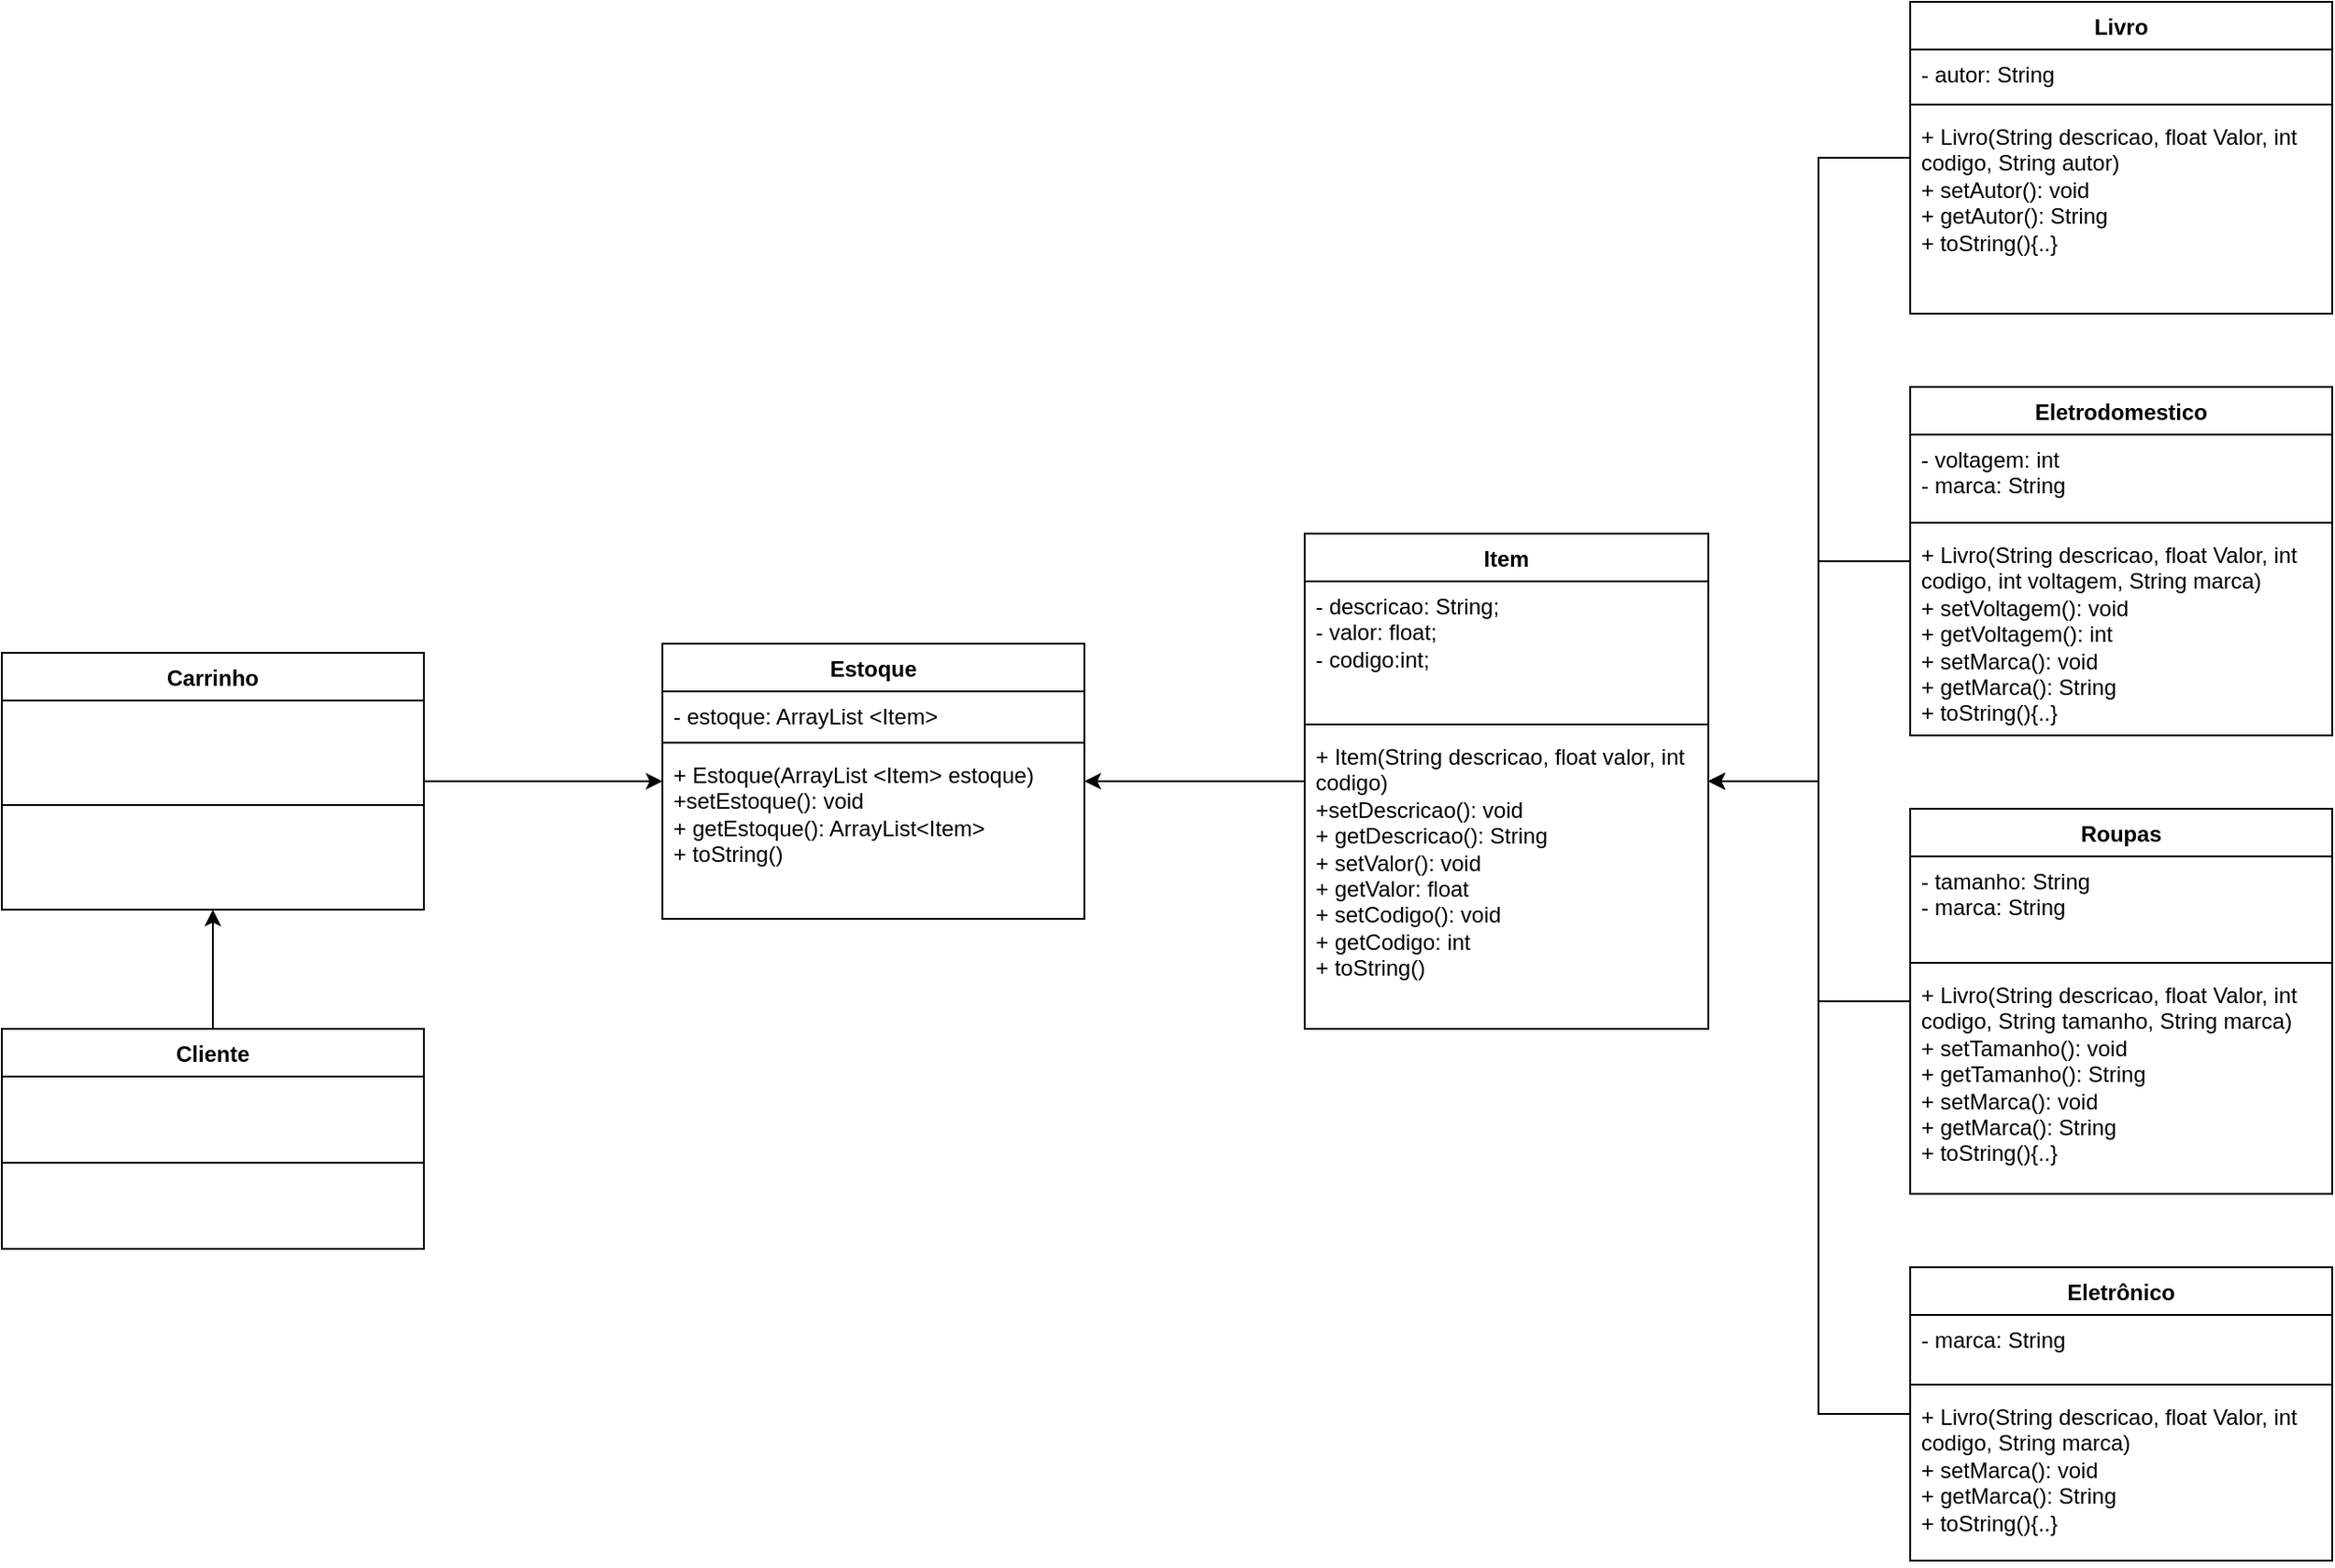 <mxfile version="21.3.7" type="github">
  <diagram name="Página-1" id="ij_7CsFe-NvirslIhq4F">
    <mxGraphModel dx="2226" dy="737" grid="1" gridSize="10" guides="1" tooltips="1" connect="1" arrows="1" fold="1" page="1" pageScale="1" pageWidth="827" pageHeight="1169" math="0" shadow="0">
      <root>
        <mxCell id="0" />
        <mxCell id="1" parent="0" />
        <mxCell id="m3YTVxR1ayb_nRXrgsIL-10" style="edgeStyle=orthogonalEdgeStyle;rounded=0;orthogonalLoop=1;jettySize=auto;html=1;" edge="1" parent="1" source="AnNTpFP7tSi3PjS1PI0E-1" target="AnNTpFP7tSi3PjS1PI0E-5">
          <mxGeometry relative="1" as="geometry">
            <Array as="points">
              <mxPoint x="310" y="125" />
              <mxPoint x="310" y="465" />
            </Array>
          </mxGeometry>
        </mxCell>
        <mxCell id="AnNTpFP7tSi3PjS1PI0E-1" value="Livro" style="swimlane;fontStyle=1;align=center;verticalAlign=top;childLayout=stackLayout;horizontal=1;startSize=26;horizontalStack=0;resizeParent=1;resizeParentMax=0;resizeLast=0;collapsible=1;marginBottom=0;whiteSpace=wrap;html=1;" parent="1" vertex="1">
          <mxGeometry x="360" y="40" width="230" height="170" as="geometry" />
        </mxCell>
        <mxCell id="AnNTpFP7tSi3PjS1PI0E-2" value="- autor: String" style="text;strokeColor=none;fillColor=none;align=left;verticalAlign=top;spacingLeft=4;spacingRight=4;overflow=hidden;rotatable=0;points=[[0,0.5],[1,0.5]];portConstraint=eastwest;whiteSpace=wrap;html=1;" parent="AnNTpFP7tSi3PjS1PI0E-1" vertex="1">
          <mxGeometry y="26" width="230" height="26" as="geometry" />
        </mxCell>
        <mxCell id="AnNTpFP7tSi3PjS1PI0E-3" value="" style="line;strokeWidth=1;fillColor=none;align=left;verticalAlign=middle;spacingTop=-1;spacingLeft=3;spacingRight=3;rotatable=0;labelPosition=right;points=[];portConstraint=eastwest;strokeColor=inherit;" parent="AnNTpFP7tSi3PjS1PI0E-1" vertex="1">
          <mxGeometry y="52" width="230" height="8" as="geometry" />
        </mxCell>
        <mxCell id="AnNTpFP7tSi3PjS1PI0E-4" value="+ Livro(String descricao, float Valor, int codigo, String autor)&lt;br&gt;+ setAutor(): void&lt;br&gt;+ getAutor(): String&lt;br&gt;+ toString(){..}" style="text;strokeColor=none;fillColor=none;align=left;verticalAlign=top;spacingLeft=4;spacingRight=4;overflow=hidden;rotatable=0;points=[[0,0.5],[1,0.5]];portConstraint=eastwest;whiteSpace=wrap;html=1;" parent="AnNTpFP7tSi3PjS1PI0E-1" vertex="1">
          <mxGeometry y="60" width="230" height="110" as="geometry" />
        </mxCell>
        <mxCell id="m3YTVxR1ayb_nRXrgsIL-7" style="edgeStyle=orthogonalEdgeStyle;rounded=0;orthogonalLoop=1;jettySize=auto;html=1;" edge="1" parent="1" source="AnNTpFP7tSi3PjS1PI0E-5" target="AnNTpFP7tSi3PjS1PI0E-33">
          <mxGeometry relative="1" as="geometry" />
        </mxCell>
        <mxCell id="AnNTpFP7tSi3PjS1PI0E-5" value="Item" style="swimlane;fontStyle=1;align=center;verticalAlign=top;childLayout=stackLayout;horizontal=1;startSize=26;horizontalStack=0;resizeParent=1;resizeParentMax=0;resizeLast=0;collapsible=1;marginBottom=0;whiteSpace=wrap;html=1;" parent="1" vertex="1">
          <mxGeometry x="30" y="330" width="220" height="270" as="geometry" />
        </mxCell>
        <mxCell id="AnNTpFP7tSi3PjS1PI0E-6" value="- descricao: String;&lt;br&gt;- valor: float;&lt;br&gt;- codigo:int;&lt;br&gt;" style="text;strokeColor=none;fillColor=none;align=left;verticalAlign=top;spacingLeft=4;spacingRight=4;overflow=hidden;rotatable=0;points=[[0,0.5],[1,0.5]];portConstraint=eastwest;whiteSpace=wrap;html=1;" parent="AnNTpFP7tSi3PjS1PI0E-5" vertex="1">
          <mxGeometry y="26" width="220" height="74" as="geometry" />
        </mxCell>
        <mxCell id="AnNTpFP7tSi3PjS1PI0E-7" value="" style="line;strokeWidth=1;fillColor=none;align=left;verticalAlign=middle;spacingTop=-1;spacingLeft=3;spacingRight=3;rotatable=0;labelPosition=right;points=[];portConstraint=eastwest;strokeColor=inherit;" parent="AnNTpFP7tSi3PjS1PI0E-5" vertex="1">
          <mxGeometry y="100" width="220" height="8" as="geometry" />
        </mxCell>
        <mxCell id="AnNTpFP7tSi3PjS1PI0E-8" value="+ Item(String descricao, float valor, int codigo)&lt;br&gt;+setDescricao(): void&lt;br&gt;+ getDescricao(): String&lt;br&gt;+ setValor(): void&lt;br&gt;+ getValor: float&lt;br&gt;+ setCodigo(): void&lt;br&gt;+ getCodigo: int&lt;br&gt;+ toString()" style="text;strokeColor=none;fillColor=none;align=left;verticalAlign=top;spacingLeft=4;spacingRight=4;overflow=hidden;rotatable=0;points=[[0,0.5],[1,0.5]];portConstraint=eastwest;whiteSpace=wrap;html=1;" parent="AnNTpFP7tSi3PjS1PI0E-5" vertex="1">
          <mxGeometry y="108" width="220" height="162" as="geometry" />
        </mxCell>
        <mxCell id="m3YTVxR1ayb_nRXrgsIL-11" style="edgeStyle=orthogonalEdgeStyle;rounded=0;orthogonalLoop=1;jettySize=auto;html=1;" edge="1" parent="1" source="AnNTpFP7tSi3PjS1PI0E-10" target="AnNTpFP7tSi3PjS1PI0E-5">
          <mxGeometry relative="1" as="geometry">
            <Array as="points">
              <mxPoint x="310" y="345" />
              <mxPoint x="310" y="465" />
            </Array>
          </mxGeometry>
        </mxCell>
        <mxCell id="AnNTpFP7tSi3PjS1PI0E-10" value="Eletrodomestico" style="swimlane;fontStyle=1;align=center;verticalAlign=top;childLayout=stackLayout;horizontal=1;startSize=26;horizontalStack=0;resizeParent=1;resizeParentMax=0;resizeLast=0;collapsible=1;marginBottom=0;whiteSpace=wrap;html=1;" parent="1" vertex="1">
          <mxGeometry x="360" y="250" width="230" height="190" as="geometry" />
        </mxCell>
        <mxCell id="AnNTpFP7tSi3PjS1PI0E-11" value="- voltagem: int&lt;br&gt;- marca: String" style="text;strokeColor=none;fillColor=none;align=left;verticalAlign=top;spacingLeft=4;spacingRight=4;overflow=hidden;rotatable=0;points=[[0,0.5],[1,0.5]];portConstraint=eastwest;whiteSpace=wrap;html=1;" parent="AnNTpFP7tSi3PjS1PI0E-10" vertex="1">
          <mxGeometry y="26" width="230" height="44" as="geometry" />
        </mxCell>
        <mxCell id="AnNTpFP7tSi3PjS1PI0E-12" value="" style="line;strokeWidth=1;fillColor=none;align=left;verticalAlign=middle;spacingTop=-1;spacingLeft=3;spacingRight=3;rotatable=0;labelPosition=right;points=[];portConstraint=eastwest;strokeColor=inherit;" parent="AnNTpFP7tSi3PjS1PI0E-10" vertex="1">
          <mxGeometry y="70" width="230" height="8" as="geometry" />
        </mxCell>
        <mxCell id="AnNTpFP7tSi3PjS1PI0E-13" value="+ Livro(String descricao, float Valor, int codigo, int voltagem, String marca)&lt;br&gt;+ setVoltagem(): void&lt;br&gt;+ getVoltagem(): int&lt;br&gt;+ setMarca(): void&lt;br&gt;+ getMarca(): String&lt;br&gt;+ toString(){..}" style="text;strokeColor=none;fillColor=none;align=left;verticalAlign=top;spacingLeft=4;spacingRight=4;overflow=hidden;rotatable=0;points=[[0,0.5],[1,0.5]];portConstraint=eastwest;whiteSpace=wrap;html=1;" parent="AnNTpFP7tSi3PjS1PI0E-10" vertex="1">
          <mxGeometry y="78" width="230" height="112" as="geometry" />
        </mxCell>
        <mxCell id="m3YTVxR1ayb_nRXrgsIL-12" style="edgeStyle=orthogonalEdgeStyle;rounded=0;orthogonalLoop=1;jettySize=auto;html=1;" edge="1" parent="1" source="AnNTpFP7tSi3PjS1PI0E-15" target="AnNTpFP7tSi3PjS1PI0E-5">
          <mxGeometry relative="1" as="geometry">
            <Array as="points">
              <mxPoint x="310" y="585" />
              <mxPoint x="310" y="465" />
            </Array>
          </mxGeometry>
        </mxCell>
        <mxCell id="AnNTpFP7tSi3PjS1PI0E-15" value="Roupas" style="swimlane;fontStyle=1;align=center;verticalAlign=top;childLayout=stackLayout;horizontal=1;startSize=26;horizontalStack=0;resizeParent=1;resizeParentMax=0;resizeLast=0;collapsible=1;marginBottom=0;whiteSpace=wrap;html=1;" parent="1" vertex="1">
          <mxGeometry x="360" y="480" width="230" height="210" as="geometry" />
        </mxCell>
        <mxCell id="AnNTpFP7tSi3PjS1PI0E-16" value="- tamanho: String&lt;br&gt;- marca: String" style="text;strokeColor=none;fillColor=none;align=left;verticalAlign=top;spacingLeft=4;spacingRight=4;overflow=hidden;rotatable=0;points=[[0,0.5],[1,0.5]];portConstraint=eastwest;whiteSpace=wrap;html=1;" parent="AnNTpFP7tSi3PjS1PI0E-15" vertex="1">
          <mxGeometry y="26" width="230" height="54" as="geometry" />
        </mxCell>
        <mxCell id="AnNTpFP7tSi3PjS1PI0E-17" value="" style="line;strokeWidth=1;fillColor=none;align=left;verticalAlign=middle;spacingTop=-1;spacingLeft=3;spacingRight=3;rotatable=0;labelPosition=right;points=[];portConstraint=eastwest;strokeColor=inherit;" parent="AnNTpFP7tSi3PjS1PI0E-15" vertex="1">
          <mxGeometry y="80" width="230" height="8" as="geometry" />
        </mxCell>
        <mxCell id="AnNTpFP7tSi3PjS1PI0E-18" value="+ Livro(String descricao, float Valor, int codigo, String tamanho, String marca)&lt;br&gt;+ setTamanho(): void&lt;br&gt;+ getTamanho(): String&lt;br&gt;+ setMarca(): void&lt;br style=&quot;border-color: var(--border-color);&quot;&gt;+ getMarca(): String&lt;br&gt;+ toString(){..}" style="text;strokeColor=none;fillColor=none;align=left;verticalAlign=top;spacingLeft=4;spacingRight=4;overflow=hidden;rotatable=0;points=[[0,0.5],[1,0.5]];portConstraint=eastwest;whiteSpace=wrap;html=1;" parent="AnNTpFP7tSi3PjS1PI0E-15" vertex="1">
          <mxGeometry y="88" width="230" height="122" as="geometry" />
        </mxCell>
        <mxCell id="m3YTVxR1ayb_nRXrgsIL-13" style="edgeStyle=orthogonalEdgeStyle;rounded=0;orthogonalLoop=1;jettySize=auto;html=1;" edge="1" parent="1" source="AnNTpFP7tSi3PjS1PI0E-20" target="AnNTpFP7tSi3PjS1PI0E-5">
          <mxGeometry relative="1" as="geometry">
            <Array as="points">
              <mxPoint x="310" y="810" />
              <mxPoint x="310" y="465" />
            </Array>
          </mxGeometry>
        </mxCell>
        <mxCell id="AnNTpFP7tSi3PjS1PI0E-20" value="Eletrônico" style="swimlane;fontStyle=1;align=center;verticalAlign=top;childLayout=stackLayout;horizontal=1;startSize=26;horizontalStack=0;resizeParent=1;resizeParentMax=0;resizeLast=0;collapsible=1;marginBottom=0;whiteSpace=wrap;html=1;" parent="1" vertex="1">
          <mxGeometry x="360" y="730" width="230" height="160" as="geometry" />
        </mxCell>
        <mxCell id="AnNTpFP7tSi3PjS1PI0E-21" value="- marca: String" style="text;strokeColor=none;fillColor=none;align=left;verticalAlign=top;spacingLeft=4;spacingRight=4;overflow=hidden;rotatable=0;points=[[0,0.5],[1,0.5]];portConstraint=eastwest;whiteSpace=wrap;html=1;" parent="AnNTpFP7tSi3PjS1PI0E-20" vertex="1">
          <mxGeometry y="26" width="230" height="34" as="geometry" />
        </mxCell>
        <mxCell id="AnNTpFP7tSi3PjS1PI0E-22" value="" style="line;strokeWidth=1;fillColor=none;align=left;verticalAlign=middle;spacingTop=-1;spacingLeft=3;spacingRight=3;rotatable=0;labelPosition=right;points=[];portConstraint=eastwest;strokeColor=inherit;" parent="AnNTpFP7tSi3PjS1PI0E-20" vertex="1">
          <mxGeometry y="60" width="230" height="8" as="geometry" />
        </mxCell>
        <mxCell id="AnNTpFP7tSi3PjS1PI0E-23" value="+ Livro(String descricao, float Valor, int codigo, String marca)&lt;br&gt;+ setMarca(): void&lt;br&gt;+ getMarca(): String&lt;br&gt;+ toString(){..}" style="text;strokeColor=none;fillColor=none;align=left;verticalAlign=top;spacingLeft=4;spacingRight=4;overflow=hidden;rotatable=0;points=[[0,0.5],[1,0.5]];portConstraint=eastwest;whiteSpace=wrap;html=1;" parent="AnNTpFP7tSi3PjS1PI0E-20" vertex="1">
          <mxGeometry y="68" width="230" height="92" as="geometry" />
        </mxCell>
        <mxCell id="m3YTVxR1ayb_nRXrgsIL-9" style="edgeStyle=orthogonalEdgeStyle;rounded=0;orthogonalLoop=1;jettySize=auto;html=1;" edge="1" parent="1" source="AnNTpFP7tSi3PjS1PI0E-25" target="AnNTpFP7tSi3PjS1PI0E-29">
          <mxGeometry relative="1" as="geometry" />
        </mxCell>
        <mxCell id="AnNTpFP7tSi3PjS1PI0E-25" value="Cliente" style="swimlane;fontStyle=1;align=center;verticalAlign=top;childLayout=stackLayout;horizontal=1;startSize=26;horizontalStack=0;resizeParent=1;resizeParentMax=0;resizeLast=0;collapsible=1;marginBottom=0;whiteSpace=wrap;html=1;" parent="1" vertex="1">
          <mxGeometry x="-680" y="600" width="230" height="120" as="geometry" />
        </mxCell>
        <mxCell id="AnNTpFP7tSi3PjS1PI0E-27" value="" style="line;strokeWidth=1;fillColor=none;align=left;verticalAlign=middle;spacingTop=-1;spacingLeft=3;spacingRight=3;rotatable=0;labelPosition=right;points=[];portConstraint=eastwest;strokeColor=inherit;" parent="AnNTpFP7tSi3PjS1PI0E-25" vertex="1">
          <mxGeometry y="26" width="230" height="94" as="geometry" />
        </mxCell>
        <mxCell id="m3YTVxR1ayb_nRXrgsIL-8" style="edgeStyle=orthogonalEdgeStyle;rounded=0;orthogonalLoop=1;jettySize=auto;html=1;" edge="1" parent="1" source="AnNTpFP7tSi3PjS1PI0E-29" target="AnNTpFP7tSi3PjS1PI0E-33">
          <mxGeometry relative="1" as="geometry" />
        </mxCell>
        <mxCell id="AnNTpFP7tSi3PjS1PI0E-29" value="Carrinho" style="swimlane;fontStyle=1;align=center;verticalAlign=top;childLayout=stackLayout;horizontal=1;startSize=26;horizontalStack=0;resizeParent=1;resizeParentMax=0;resizeLast=0;collapsible=1;marginBottom=0;whiteSpace=wrap;html=1;" parent="1" vertex="1">
          <mxGeometry x="-680" y="395" width="230" height="140" as="geometry" />
        </mxCell>
        <mxCell id="AnNTpFP7tSi3PjS1PI0E-31" value="" style="line;strokeWidth=1;fillColor=none;align=left;verticalAlign=middle;spacingTop=-1;spacingLeft=3;spacingRight=3;rotatable=0;labelPosition=right;points=[];portConstraint=eastwest;strokeColor=inherit;" parent="AnNTpFP7tSi3PjS1PI0E-29" vertex="1">
          <mxGeometry y="26" width="230" height="114" as="geometry" />
        </mxCell>
        <mxCell id="AnNTpFP7tSi3PjS1PI0E-33" value="Estoque" style="swimlane;fontStyle=1;align=center;verticalAlign=top;childLayout=stackLayout;horizontal=1;startSize=26;horizontalStack=0;resizeParent=1;resizeParentMax=0;resizeLast=0;collapsible=1;marginBottom=0;whiteSpace=wrap;html=1;" parent="1" vertex="1">
          <mxGeometry x="-320" y="390" width="230" height="150" as="geometry" />
        </mxCell>
        <mxCell id="m3YTVxR1ayb_nRXrgsIL-16" value="- estoque: ArrayList &amp;lt;Item&amp;gt;" style="text;strokeColor=none;fillColor=none;align=left;verticalAlign=top;spacingLeft=4;spacingRight=4;overflow=hidden;rotatable=0;points=[[0,0.5],[1,0.5]];portConstraint=eastwest;whiteSpace=wrap;html=1;" vertex="1" parent="AnNTpFP7tSi3PjS1PI0E-33">
          <mxGeometry y="26" width="230" height="24" as="geometry" />
        </mxCell>
        <mxCell id="m3YTVxR1ayb_nRXrgsIL-18" value="" style="line;strokeWidth=1;fillColor=none;align=left;verticalAlign=middle;spacingTop=-1;spacingLeft=3;spacingRight=3;rotatable=0;labelPosition=right;points=[];portConstraint=eastwest;strokeColor=inherit;" vertex="1" parent="AnNTpFP7tSi3PjS1PI0E-33">
          <mxGeometry y="50" width="230" height="8" as="geometry" />
        </mxCell>
        <mxCell id="m3YTVxR1ayb_nRXrgsIL-17" value="+ Estoque(ArrayList &amp;lt;Item&amp;gt; estoque)&lt;br&gt;+setEstoque(): void&lt;br&gt;+ getEstoque(): ArrayList&amp;lt;Item&amp;gt;&lt;br&gt;+ toString()" style="text;strokeColor=none;fillColor=none;align=left;verticalAlign=top;spacingLeft=4;spacingRight=4;overflow=hidden;rotatable=0;points=[[0,0.5],[1,0.5]];portConstraint=eastwest;whiteSpace=wrap;html=1;" vertex="1" parent="AnNTpFP7tSi3PjS1PI0E-33">
          <mxGeometry y="58" width="230" height="92" as="geometry" />
        </mxCell>
      </root>
    </mxGraphModel>
  </diagram>
</mxfile>
